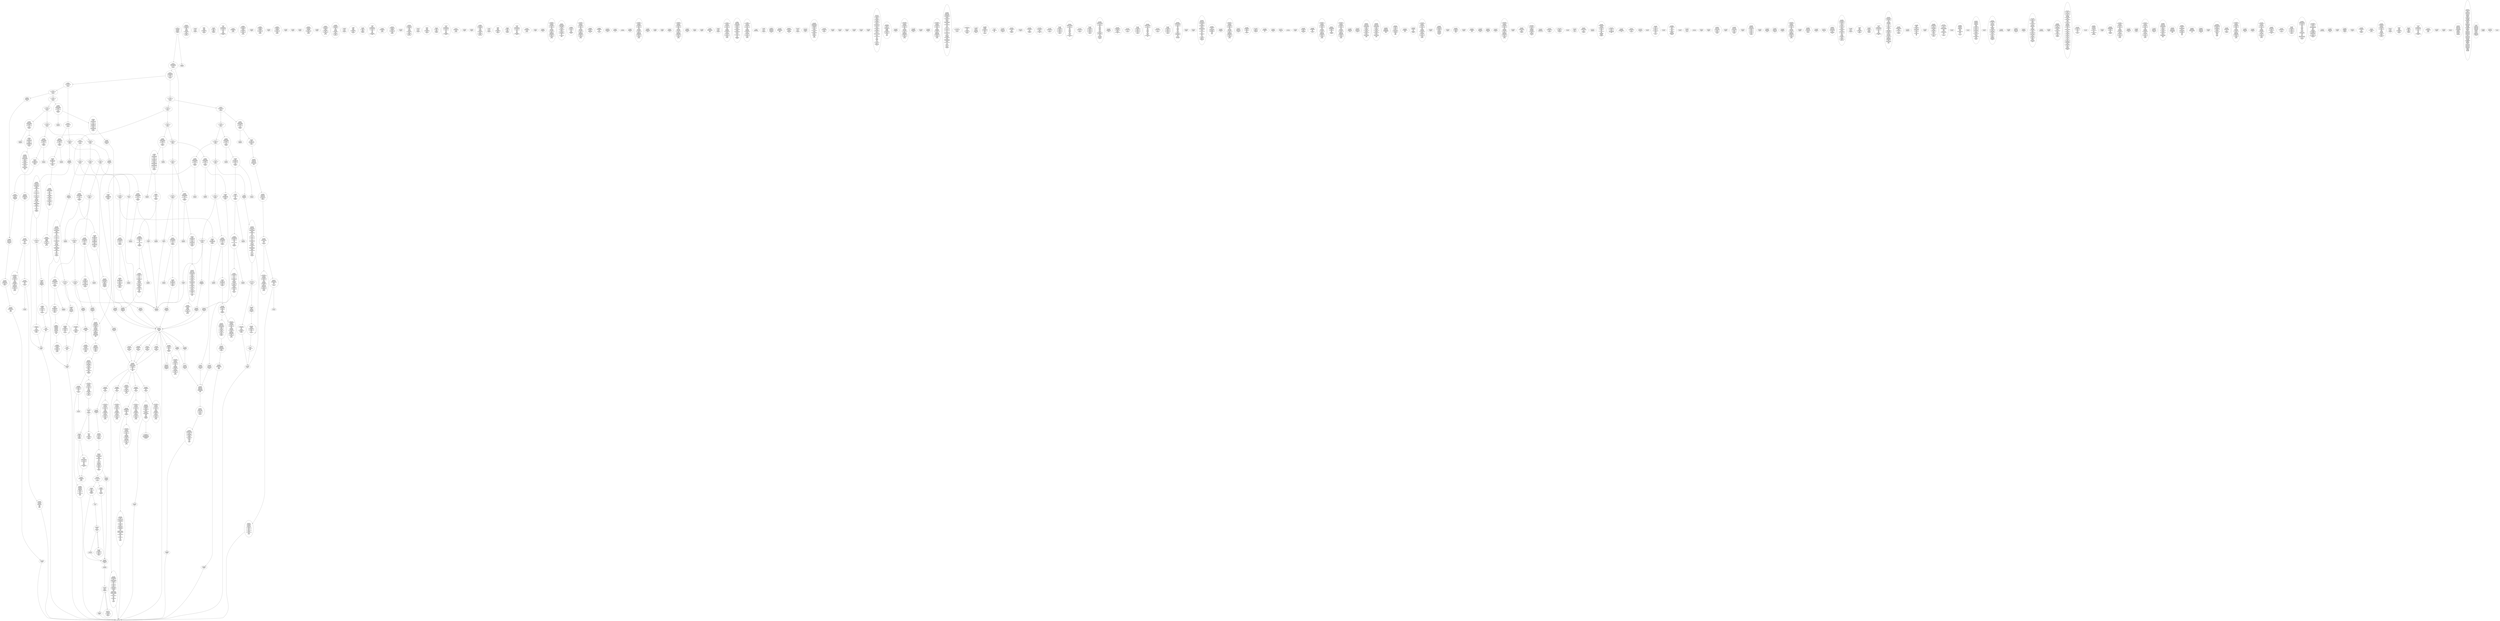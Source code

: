 /* Generated by GvGen v.1.0 (https://www.github.com/stricaud/gvgen) */

digraph G {
compound=true;
   node1 [label="[anywhere]"];
   node2 [label="# 0x0
PUSHX Data
PUSHX Data
MSTORE
CALLVALUE
ISZERO
PUSHX Data
JUMPI
"];
   node3 [label="# 0xc
PUSHX Data
REVERT
"];
   node4 [label="# 0x10
JUMPDEST
PUSHX LogicData
CALLDATASIZE
LT
PUSHX Data
JUMPI
"];
   node5 [label="# 0x1a
PUSHX Data
CALLDATALOAD
PUSHX BitData
SHR
PUSHX LogicData
GT
PUSHX Data
JUMPI
"];
   node6 [label="# 0x2b
PUSHX LogicData
GT
PUSHX Data
JUMPI
"];
   node7 [label="# 0x36
PUSHX LogicData
GT
PUSHX Data
JUMPI
"];
   node8 [label="# 0x41
PUSHX LogicData
EQ
PUSHX Data
JUMPI
"];
   node9 [label="# 0x4c
PUSHX LogicData
EQ
PUSHX Data
JUMPI
"];
   node10 [label="# 0x57
PUSHX LogicData
EQ
PUSHX Data
JUMPI
"];
   node11 [label="# 0x62
PUSHX LogicData
EQ
PUSHX Data
JUMPI
"];
   node12 [label="# 0x6d
PUSHX Data
JUMP
"];
   node13 [label="# 0x71
JUMPDEST
PUSHX LogicData
EQ
PUSHX Data
JUMPI
"];
   node14 [label="# 0x7d
PUSHX LogicData
EQ
PUSHX Data
JUMPI
"];
   node15 [label="# 0x88
PUSHX LogicData
EQ
PUSHX Data
JUMPI
"];
   node16 [label="# 0x93
PUSHX Data
JUMP
"];
   node17 [label="# 0x97
JUMPDEST
PUSHX LogicData
EQ
PUSHX Data
JUMPI
"];
   node18 [label="# 0xa3
PUSHX LogicData
EQ
PUSHX Data
JUMPI
"];
   node19 [label="# 0xae
PUSHX LogicData
EQ
PUSHX Data
JUMPI
"];
   node20 [label="# 0xb9
PUSHX LogicData
EQ
PUSHX Data
JUMPI
"];
   node21 [label="# 0xc4
PUSHX LogicData
EQ
PUSHX Data
JUMPI
"];
   node22 [label="# 0xcf
PUSHX LogicData
EQ
PUSHX Data
JUMPI
"];
   node23 [label="# 0xda
PUSHX Data
JUMP
"];
   node24 [label="# 0xde
JUMPDEST
PUSHX LogicData
GT
PUSHX Data
JUMPI
"];
   node25 [label="# 0xea
PUSHX LogicData
EQ
PUSHX Data
JUMPI
"];
   node26 [label="# 0xf5
PUSHX LogicData
EQ
PUSHX Data
JUMPI
"];
   node27 [label="# 0x100
PUSHX LogicData
EQ
PUSHX Data
JUMPI
"];
   node28 [label="# 0x10b
PUSHX LogicData
EQ
PUSHX Data
JUMPI
"];
   node29 [label="# 0x116
PUSHX LogicData
EQ
PUSHX Data
JUMPI
"];
   node30 [label="# 0x121
PUSHX LogicData
EQ
PUSHX Data
JUMPI
"];
   node31 [label="# 0x12c
PUSHX Data
JUMP
"];
   node32 [label="# 0x130
JUMPDEST
PUSHX LogicData
EQ
PUSHX Data
JUMPI
"];
   node33 [label="# 0x13c
PUSHX LogicData
EQ
PUSHX Data
JUMPI
"];
   node34 [label="# 0x147
PUSHX LogicData
EQ
PUSHX Data
JUMPI
"];
   node35 [label="# 0x152
PUSHX LogicData
EQ
PUSHX Data
JUMPI
"];
   node36 [label="# 0x15d
PUSHX LogicData
EQ
PUSHX Data
JUMPI
"];
   node37 [label="# 0x168
PUSHX LogicData
EQ
PUSHX Data
JUMPI
"];
   node38 [label="# 0x173
JUMPDEST
PUSHX Data
REVERT
"];
   node39 [label="# 0x178
JUMPDEST
PUSHX Data
PUSHX ArithData
CALLDATASIZE
SUB
PUSHX LogicData
LT
ISZERO
PUSHX Data
JUMPI
"];
   node40 [label="# 0x18a
PUSHX Data
REVERT
"];
   node41 [label="# 0x18e
JUMPDEST
ADD
CALLDATALOAD
PUSHX BitData
NOT
AND
PUSHX ArithData
ADD
PUSHX Data
JUMP
"];
   node42 [label="# 0x1c3
JUMPDEST
PUSHX MemData
MLOAD
ISZERO
ISZERO
MSTORE
PUSHX ArithData
ADD
PUSHX MemData
MLOAD
SUB
RETURN
"];
   node43 [label="# 0x1db
JUMPDEST
PUSHX Data
PUSHX Data
JUMP
"];
   node44 [label="# 0x1e3
JUMPDEST
PUSHX MemData
MLOAD
PUSHX ArithData
ADD
SUB
MSTORE
MLOAD
MSTORE
PUSHX ArithData
ADD
MLOAD
PUSHX ArithData
ADD
PUSHX Data
"];
   node45 [label="# 0x208
JUMPDEST
LT
ISZERO
PUSHX Data
JUMPI
"];
   node46 [label="# 0x211
ADD
MLOAD
ADD
MSTORE
PUSHX ArithData
ADD
PUSHX Data
JUMP
"];
   node47 [label="# 0x223
JUMPDEST
ADD
PUSHX BitData
AND
ISZERO
PUSHX Data
JUMPI
"];
   node48 [label="# 0x237
SUB
MLOAD
PUSHX ArithData
PUSHX ArithData
SUB
PUSHX ArithData
EXP
SUB
NOT
AND
MSTORE
PUSHX ArithData
ADD
"];
   node49 [label="# 0x250
JUMPDEST
PUSHX MemData
MLOAD
SUB
RETURN
"];
   node50 [label="# 0x25e
JUMPDEST
PUSHX Data
PUSHX ArithData
CALLDATASIZE
SUB
PUSHX LogicData
LT
ISZERO
PUSHX Data
JUMPI
"];
   node51 [label="# 0x270
PUSHX Data
REVERT
"];
   node52 [label="# 0x274
JUMPDEST
ADD
CALLDATALOAD
PUSHX ArithData
ADD
PUSHX Data
JUMP
"];
   node53 [label="# 0x28a
JUMPDEST
PUSHX MemData
MLOAD
PUSHX BitData
AND
MSTORE
PUSHX ArithData
ADD
PUSHX MemData
MLOAD
SUB
RETURN
"];
   node54 [label="# 0x2b6
JUMPDEST
PUSHX Data
PUSHX ArithData
CALLDATASIZE
SUB
PUSHX LogicData
LT
ISZERO
PUSHX Data
JUMPI
"];
   node55 [label="# 0x2c8
PUSHX Data
REVERT
"];
   node56 [label="# 0x2cc
JUMPDEST
ADD
CALLDATALOAD
PUSHX BitData
AND
PUSHX ArithData
ADD
CALLDATALOAD
PUSHX ArithData
ADD
PUSHX Data
JUMP
"];
   node57 [label="# 0x302
JUMPDEST
STOP
"];
   node58 [label="# 0x304
JUMPDEST
PUSHX Data
PUSHX ArithData
CALLDATASIZE
SUB
PUSHX LogicData
LT
ISZERO
PUSHX Data
JUMPI
"];
   node59 [label="# 0x316
PUSHX Data
REVERT
"];
   node60 [label="# 0x31a
JUMPDEST
ADD
CALLDATALOAD
PUSHX BitData
AND
PUSHX ArithData
ADD
PUSHX Data
JUMP
"];
   node61 [label="# 0x346
JUMPDEST
PUSHX MemData
MLOAD
MSTORE
PUSHX ArithData
ADD
PUSHX MemData
MLOAD
SUB
RETURN
"];
   node62 [label="# 0x35c
JUMPDEST
PUSHX Data
PUSHX Data
JUMP
"];
   node63 [label="# 0x364
JUMPDEST
PUSHX MemData
MLOAD
MSTORE
PUSHX ArithData
ADD
PUSHX MemData
MLOAD
SUB
RETURN
"];
   node64 [label="# 0x37a
JUMPDEST
PUSHX Data
PUSHX Data
JUMP
"];
   node65 [label="# 0x382
JUMPDEST
PUSHX MemData
MLOAD
MSTORE
PUSHX ArithData
ADD
PUSHX MemData
MLOAD
SUB
RETURN
"];
   node66 [label="# 0x398
JUMPDEST
PUSHX Data
PUSHX ArithData
CALLDATASIZE
SUB
PUSHX LogicData
LT
ISZERO
PUSHX Data
JUMPI
"];
   node67 [label="# 0x3aa
PUSHX Data
REVERT
"];
   node68 [label="# 0x3ae
JUMPDEST
ADD
CALLDATALOAD
PUSHX BitData
AND
PUSHX ArithData
ADD
CALLDATALOAD
PUSHX BitData
AND
PUSHX ArithData
ADD
CALLDATALOAD
PUSHX ArithData
ADD
PUSHX Data
JUMP
"];
   node69 [label="# 0x404
JUMPDEST
STOP
"];
   node70 [label="# 0x406
JUMPDEST
PUSHX Data
PUSHX ArithData
CALLDATASIZE
SUB
PUSHX LogicData
LT
ISZERO
PUSHX Data
JUMPI
"];
   node71 [label="# 0x418
PUSHX Data
REVERT
"];
   node72 [label="# 0x41c
JUMPDEST
ADD
CALLDATALOAD
PUSHX BitData
AND
PUSHX ArithData
ADD
CALLDATALOAD
PUSHX ArithData
ADD
PUSHX Data
JUMP
"];
   node73 [label="# 0x452
JUMPDEST
PUSHX MemData
MLOAD
MSTORE
PUSHX ArithData
ADD
PUSHX MemData
MLOAD
SUB
RETURN
"];
   node74 [label="# 0x468
JUMPDEST
PUSHX Data
PUSHX ArithData
CALLDATASIZE
SUB
PUSHX LogicData
LT
ISZERO
PUSHX Data
JUMPI
"];
   node75 [label="# 0x47a
PUSHX Data
REVERT
"];
   node76 [label="# 0x47e
JUMPDEST
ADD
CALLDATALOAD
PUSHX ArithData
ADD
PUSHX Data
JUMP
"];
   node77 [label="# 0x494
JUMPDEST
STOP
"];
   node78 [label="# 0x496
JUMPDEST
PUSHX Data
PUSHX Data
JUMP
"];
   node79 [label="# 0x49e
JUMPDEST
STOP
"];
   node80 [label="# 0x4a0
JUMPDEST
PUSHX Data
PUSHX ArithData
CALLDATASIZE
SUB
PUSHX LogicData
LT
ISZERO
PUSHX Data
JUMPI
"];
   node81 [label="# 0x4b2
PUSHX Data
REVERT
"];
   node82 [label="# 0x4b6
JUMPDEST
ADD
CALLDATALOAD
PUSHX BitData
AND
PUSHX ArithData
ADD
CALLDATALOAD
PUSHX BitData
AND
PUSHX ArithData
ADD
CALLDATALOAD
PUSHX ArithData
ADD
PUSHX Data
JUMP
"];
   node83 [label="# 0x50c
JUMPDEST
STOP
"];
   node84 [label="# 0x50e
JUMPDEST
PUSHX Data
PUSHX ArithData
CALLDATASIZE
SUB
PUSHX LogicData
LT
ISZERO
PUSHX Data
JUMPI
"];
   node85 [label="# 0x520
PUSHX Data
REVERT
"];
   node86 [label="# 0x524
JUMPDEST
ADD
CALLDATALOAD
PUSHX ArithData
ADD
PUSHX Data
JUMP
"];
   node87 [label="# 0x53a
JUMPDEST
PUSHX MemData
MLOAD
MSTORE
PUSHX ArithData
ADD
PUSHX MemData
MLOAD
SUB
RETURN
"];
   node88 [label="# 0x550
JUMPDEST
PUSHX Data
PUSHX ArithData
CALLDATASIZE
SUB
PUSHX LogicData
LT
ISZERO
PUSHX Data
JUMPI
"];
   node89 [label="# 0x562
PUSHX Data
REVERT
"];
   node90 [label="# 0x566
JUMPDEST
ADD
CALLDATALOAD
PUSHX ArithData
ADD
PUSHX LogicData
GT
ISZERO
PUSHX Data
JUMPI
"];
   node91 [label="# 0x57f
PUSHX Data
REVERT
"];
   node92 [label="# 0x583
JUMPDEST
ADD
PUSHX ArithData
ADD
GT
ISZERO
PUSHX Data
JUMPI
"];
   node93 [label="# 0x591
PUSHX Data
REVERT
"];
   node94 [label="# 0x595
JUMPDEST
CALLDATALOAD
PUSHX ArithData
ADD
PUSHX ArithData
MUL
ADD
GT
PUSHX LogicData
GT
OR
ISZERO
PUSHX Data
JUMPI
"];
   node95 [label="# 0x5b3
PUSHX Data
REVERT
"];
   node96 [label="# 0x5b7
JUMPDEST
PUSHX ArithData
ADD
PUSHX ArithData
DIV
MUL
PUSHX ArithData
ADD
PUSHX MemData
MLOAD
ADD
PUSHX Data
MSTORE
MSTORE
PUSHX ArithData
ADD
CALLDATACOPY
PUSHX Data
ADD
MSTORE
PUSHX BitData
NOT
PUSHX ArithData
ADD
AND
ADD
PUSHX Data
JUMP
"];
   node97 [label="# 0x609
JUMPDEST
STOP
"];
   node98 [label="# 0x60b
JUMPDEST
PUSHX Data
PUSHX ArithData
CALLDATASIZE
SUB
PUSHX LogicData
LT
ISZERO
PUSHX Data
JUMPI
"];
   node99 [label="# 0x61d
PUSHX Data
REVERT
"];
   node100 [label="# 0x621
JUMPDEST
ADD
CALLDATALOAD
PUSHX ArithData
ADD
PUSHX Data
JUMP
"];
   node101 [label="# 0x637
JUMPDEST
PUSHX MemData
MLOAD
PUSHX BitData
AND
MSTORE
PUSHX ArithData
ADD
PUSHX MemData
MLOAD
SUB
RETURN
"];
   node102 [label="# 0x663
JUMPDEST
PUSHX Data
PUSHX Data
JUMP
"];
   node103 [label="# 0x66b
JUMPDEST
PUSHX MemData
MLOAD
PUSHX ArithData
ADD
SUB
MSTORE
MLOAD
MSTORE
PUSHX ArithData
ADD
MLOAD
PUSHX ArithData
ADD
PUSHX Data
"];
   node104 [label="# 0x690
JUMPDEST
LT
ISZERO
PUSHX Data
JUMPI
"];
   node105 [label="# 0x699
ADD
MLOAD
ADD
MSTORE
PUSHX ArithData
ADD
PUSHX Data
JUMP
"];
   node106 [label="# 0x6ab
JUMPDEST
ADD
PUSHX BitData
AND
ISZERO
PUSHX Data
JUMPI
"];
   node107 [label="# 0x6bf
SUB
MLOAD
PUSHX ArithData
PUSHX ArithData
SUB
PUSHX ArithData
EXP
SUB
NOT
AND
MSTORE
PUSHX ArithData
ADD
"];
   node108 [label="# 0x6d8
JUMPDEST
PUSHX MemData
MLOAD
SUB
RETURN
"];
   node109 [label="# 0x6e6
JUMPDEST
PUSHX Data
PUSHX ArithData
CALLDATASIZE
SUB
PUSHX LogicData
LT
ISZERO
PUSHX Data
JUMPI
"];
   node110 [label="# 0x6f8
PUSHX Data
REVERT
"];
   node111 [label="# 0x6fc
JUMPDEST
ADD
CALLDATALOAD
PUSHX BitData
AND
PUSHX ArithData
ADD
PUSHX Data
JUMP
"];
   node112 [label="# 0x728
JUMPDEST
PUSHX MemData
MLOAD
MSTORE
PUSHX ArithData
ADD
PUSHX MemData
MLOAD
SUB
RETURN
"];
   node113 [label="# 0x73e
JUMPDEST
PUSHX Data
PUSHX Data
JUMP
"];
   node114 [label="# 0x746
JUMPDEST
STOP
"];
   node115 [label="# 0x748
JUMPDEST
PUSHX Data
PUSHX Data
JUMP
"];
   node116 [label="# 0x750
JUMPDEST
PUSHX MemData
MLOAD
PUSHX BitData
AND
MSTORE
PUSHX ArithData
ADD
PUSHX MemData
MLOAD
SUB
RETURN
"];
   node117 [label="# 0x77c
JUMPDEST
PUSHX Data
PUSHX Data
JUMP
"];
   node118 [label="# 0x784
JUMPDEST
PUSHX MemData
MLOAD
PUSHX ArithData
ADD
SUB
MSTORE
MLOAD
MSTORE
PUSHX ArithData
ADD
MLOAD
PUSHX ArithData
ADD
PUSHX Data
"];
   node119 [label="# 0x7a9
JUMPDEST
LT
ISZERO
PUSHX Data
JUMPI
"];
   node120 [label="# 0x7b2
ADD
MLOAD
ADD
MSTORE
PUSHX ArithData
ADD
PUSHX Data
JUMP
"];
   node121 [label="# 0x7c4
JUMPDEST
ADD
PUSHX BitData
AND
ISZERO
PUSHX Data
JUMPI
"];
   node122 [label="# 0x7d8
SUB
MLOAD
PUSHX ArithData
PUSHX ArithData
SUB
PUSHX ArithData
EXP
SUB
NOT
AND
MSTORE
PUSHX ArithData
ADD
"];
   node123 [label="# 0x7f1
JUMPDEST
PUSHX MemData
MLOAD
SUB
RETURN
"];
   node124 [label="# 0x7ff
JUMPDEST
PUSHX Data
PUSHX ArithData
CALLDATASIZE
SUB
PUSHX LogicData
LT
ISZERO
PUSHX Data
JUMPI
"];
   node125 [label="# 0x811
PUSHX Data
REVERT
"];
   node126 [label="# 0x815
JUMPDEST
ADD
CALLDATALOAD
PUSHX BitData
AND
PUSHX ArithData
ADD
CALLDATALOAD
ISZERO
ISZERO
PUSHX ArithData
ADD
PUSHX Data
JUMP
"];
   node127 [label="# 0x84d
JUMPDEST
STOP
"];
   node128 [label="# 0x84f
JUMPDEST
PUSHX Data
PUSHX ArithData
CALLDATASIZE
SUB
PUSHX LogicData
LT
ISZERO
PUSHX Data
JUMPI
"];
   node129 [label="# 0x861
PUSHX Data
REVERT
"];
   node130 [label="# 0x865
JUMPDEST
ADD
CALLDATALOAD
PUSHX BitData
AND
PUSHX ArithData
ADD
CALLDATALOAD
PUSHX BitData
AND
PUSHX ArithData
ADD
CALLDATALOAD
PUSHX ArithData
ADD
CALLDATALOAD
PUSHX ArithData
ADD
PUSHX LogicData
GT
ISZERO
PUSHX Data
JUMPI
"];
   node131 [label="# 0x8c8
PUSHX Data
REVERT
"];
   node132 [label="# 0x8cc
JUMPDEST
ADD
PUSHX ArithData
ADD
GT
ISZERO
PUSHX Data
JUMPI
"];
   node133 [label="# 0x8da
PUSHX Data
REVERT
"];
   node134 [label="# 0x8de
JUMPDEST
CALLDATALOAD
PUSHX ArithData
ADD
PUSHX ArithData
MUL
ADD
GT
PUSHX LogicData
GT
OR
ISZERO
PUSHX Data
JUMPI
"];
   node135 [label="# 0x8fc
PUSHX Data
REVERT
"];
   node136 [label="# 0x900
JUMPDEST
PUSHX ArithData
ADD
PUSHX ArithData
DIV
MUL
PUSHX ArithData
ADD
PUSHX MemData
MLOAD
ADD
PUSHX Data
MSTORE
MSTORE
PUSHX ArithData
ADD
CALLDATACOPY
PUSHX Data
ADD
MSTORE
PUSHX BitData
NOT
PUSHX ArithData
ADD
AND
ADD
PUSHX Data
JUMP
"];
   node137 [label="# 0x952
JUMPDEST
STOP
"];
   node138 [label="# 0x954
JUMPDEST
PUSHX Data
PUSHX ArithData
CALLDATASIZE
SUB
PUSHX LogicData
LT
ISZERO
PUSHX Data
JUMPI
"];
   node139 [label="# 0x966
PUSHX Data
REVERT
"];
   node140 [label="# 0x96a
JUMPDEST
ADD
CALLDATALOAD
PUSHX ArithData
ADD
PUSHX Data
JUMP
"];
   node141 [label="# 0x980
JUMPDEST
PUSHX MemData
MLOAD
PUSHX ArithData
ADD
SUB
MSTORE
MLOAD
MSTORE
PUSHX ArithData
ADD
MLOAD
PUSHX ArithData
ADD
PUSHX Data
"];
   node142 [label="# 0x9a5
JUMPDEST
LT
ISZERO
PUSHX Data
JUMPI
"];
   node143 [label="# 0x9ae
ADD
MLOAD
ADD
MSTORE
PUSHX ArithData
ADD
PUSHX Data
JUMP
"];
   node144 [label="# 0x9c0
JUMPDEST
ADD
PUSHX BitData
AND
ISZERO
PUSHX Data
JUMPI
"];
   node145 [label="# 0x9d4
SUB
MLOAD
PUSHX ArithData
PUSHX ArithData
SUB
PUSHX ArithData
EXP
SUB
NOT
AND
MSTORE
PUSHX ArithData
ADD
"];
   node146 [label="# 0x9ed
JUMPDEST
PUSHX MemData
MLOAD
SUB
RETURN
"];
   node147 [label="# 0x9fb
JUMPDEST
PUSHX Data
PUSHX ArithData
CALLDATASIZE
SUB
PUSHX LogicData
LT
ISZERO
PUSHX Data
JUMPI
"];
   node148 [label="# 0xa0d
PUSHX Data
REVERT
"];
   node149 [label="# 0xa11
JUMPDEST
ADD
CALLDATALOAD
PUSHX BitData
AND
PUSHX ArithData
ADD
CALLDATALOAD
PUSHX BitData
AND
PUSHX ArithData
ADD
PUSHX Data
JUMP
"];
   node150 [label="# 0xa5d
JUMPDEST
PUSHX MemData
MLOAD
ISZERO
ISZERO
MSTORE
PUSHX ArithData
ADD
PUSHX MemData
MLOAD
SUB
RETURN
"];
   node151 [label="# 0xa75
JUMPDEST
PUSHX Data
PUSHX ArithData
CALLDATASIZE
SUB
PUSHX LogicData
LT
ISZERO
PUSHX Data
JUMPI
"];
   node152 [label="# 0xa87
PUSHX Data
REVERT
"];
   node153 [label="# 0xa8b
JUMPDEST
ADD
CALLDATALOAD
PUSHX BitData
AND
PUSHX ArithData
ADD
PUSHX Data
JUMP
"];
   node154 [label="# 0xab7
JUMPDEST
STOP
"];
   node155 [label="# 0xab9
JUMPDEST
PUSHX Data
PUSHX ArithData
PUSHX BitData
NOT
AND
PUSHX BitData
NOT
AND
MSTORE
PUSHX ArithData
ADD
MSTORE
PUSHX ArithData
ADD
PUSHX Data
SHA3
PUSHX ArithData
SLOAD
PUSHX ArithData
EXP
DIV
PUSHX BitData
AND
JUMP
"];
   node156 [label="# 0xb20
JUMPDEST
PUSHX Data
PUSHX StorData
SLOAD
PUSHX ArithData
PUSHX BitData
AND
ISZERO
PUSHX ArithData
MUL
SUB
AND
PUSHX Data
DIV
PUSHX ArithData
ADD
PUSHX ArithData
DIV
MUL
PUSHX ArithData
ADD
PUSHX MemData
MLOAD
ADD
PUSHX Data
MSTORE
MSTORE
PUSHX ArithData
ADD
SLOAD
PUSHX ArithData
PUSHX BitData
AND
ISZERO
PUSHX ArithData
MUL
SUB
AND
PUSHX Data
DIV
ISZERO
PUSHX Data
JUMPI
"];
   node157 [label="# 0xb72
PUSHX LogicData
LT
PUSHX Data
JUMPI
"];
   node158 [label="# 0xb7a
PUSHX ArithData
SLOAD
DIV
MUL
MSTORE
PUSHX ArithData
ADD
PUSHX Data
JUMP
"];
   node159 [label="# 0xb8d
JUMPDEST
ADD
PUSHX Data
MSTORE
PUSHX Data
PUSHX Data
SHA3
"];
   node160 [label="# 0xb9b
JUMPDEST
SLOAD
MSTORE
PUSHX ArithData
ADD
PUSHX ArithData
ADD
GT
PUSHX Data
JUMPI
"];
   node161 [label="# 0xbaf
SUB
PUSHX BitData
AND
ADD
"];
   node162 [label="# 0xbb8
JUMPDEST
JUMP
"];
   node163 [label="# 0xbc2
JUMPDEST
PUSHX Data
PUSHX Data
PUSHX Data
JUMP
"];
   node164 [label="# 0xbcd
JUMPDEST
PUSHX Data
JUMPI
"];
   node165 [label="# 0xbd2
PUSHX MemData
MLOAD
PUSHX Data
MSTORE
PUSHX ArithData
ADD
PUSHX ArithData
ADD
SUB
MSTORE
PUSHX Data
MSTORE
PUSHX ArithData
ADD
PUSHX Data
PUSHX Data
CODECOPY
PUSHX ArithData
ADD
PUSHX MemData
MLOAD
SUB
REVERT
"];
   node166 [label="# 0xc22
JUMPDEST
PUSHX Data
PUSHX ArithData
MSTORE
PUSHX ArithData
ADD
MSTORE
PUSHX ArithData
ADD
PUSHX Data
SHA3
PUSHX ArithData
SLOAD
PUSHX ArithData
EXP
DIV
PUSHX BitData
AND
JUMP
"];
   node167 [label="# 0xc5d
JUMPDEST
PUSHX Data
PUSHX Data
PUSHX Data
JUMP
"];
   node168 [label="# 0xc68
JUMPDEST
PUSHX BitData
AND
PUSHX BitData
AND
EQ
ISZERO
PUSHX Data
JUMPI
"];
   node169 [label="# 0xc9f
PUSHX MemData
MLOAD
PUSHX Data
MSTORE
PUSHX ArithData
ADD
PUSHX ArithData
ADD
SUB
MSTORE
PUSHX Data
MSTORE
PUSHX ArithData
ADD
PUSHX Data
PUSHX Data
CODECOPY
PUSHX ArithData
ADD
PUSHX MemData
MLOAD
SUB
REVERT
"];
   node170 [label="# 0xcef
JUMPDEST
PUSHX BitData
AND
PUSHX Data
PUSHX Data
JUMP
"];
   node171 [label="# 0xd0e
JUMPDEST
PUSHX BitData
AND
EQ
PUSHX Data
JUMPI
"];
   node172 [label="# 0xd2b
PUSHX Data
PUSHX Data
PUSHX Data
JUMP
"];
   node173 [label="# 0xd37
JUMPDEST
PUSHX Data
JUMP
"];
   node174 [label="# 0xd3c
JUMPDEST
"];
   node175 [label="# 0xd3d
JUMPDEST
PUSHX Data
JUMPI
"];
   node176 [label="# 0xd42
PUSHX MemData
MLOAD
PUSHX Data
MSTORE
PUSHX ArithData
ADD
PUSHX ArithData
ADD
SUB
MSTORE
PUSHX Data
MSTORE
PUSHX ArithData
ADD
PUSHX Data
PUSHX Data
CODECOPY
PUSHX ArithData
ADD
PUSHX MemData
MLOAD
SUB
REVERT
"];
   node177 [label="# 0xd92
JUMPDEST
PUSHX Data
PUSHX Data
JUMP
"];
   node178 [label="# 0xd9c
JUMPDEST
JUMP
"];
   node179 [label="# 0xda1
JUMPDEST
PUSHX Data
PUSHX Data
MSTORE
PUSHX Data
MSTORE
PUSHX Data
PUSHX Data
SHA3
PUSHX Data
SLOAD
JUMP
"];
   node180 [label="# 0xdb9
JUMPDEST
PUSHX StorData
SLOAD
JUMP
"];
   node181 [label="# 0xdbf
JUMPDEST
PUSHX Data
PUSHX Data
PUSHX Data
PUSHX Data
JUMP
"];
   node182 [label="# 0xdcb
JUMPDEST
JUMP
"];
   node183 [label="# 0xdd0
JUMPDEST
PUSHX Data
PUSHX Data
PUSHX Data
JUMP
"];
   node184 [label="# 0xddb
JUMPDEST
PUSHX Data
JUMP
"];
   node185 [label="# 0xde1
JUMPDEST
PUSHX Data
JUMPI
"];
   node186 [label="# 0xde6
PUSHX MemData
MLOAD
PUSHX Data
MSTORE
PUSHX ArithData
ADD
PUSHX ArithData
ADD
SUB
MSTORE
PUSHX Data
MSTORE
PUSHX ArithData
ADD
PUSHX Data
PUSHX Data
CODECOPY
PUSHX ArithData
ADD
PUSHX MemData
MLOAD
SUB
REVERT
"];
   node187 [label="# 0xe36
JUMPDEST
PUSHX Data
PUSHX Data
JUMP
"];
   node188 [label="# 0xe41
JUMPDEST
JUMP
"];
   node189 [label="# 0xe46
JUMPDEST
PUSHX Data
PUSHX Data
PUSHX Data
PUSHX ArithData
PUSHX BitData
AND
PUSHX BitData
AND
MSTORE
PUSHX ArithData
ADD
MSTORE
PUSHX ArithData
ADD
PUSHX Data
SHA3
PUSHX BitData
PUSHX BitData
AND
JUMP
"];
   node190 [label="# 0xe99
JUMPDEST
JUMP
"];
   node191 [label="# 0xea1
JUMPDEST
PUSHX StorData
SLOAD
PUSHX Data
PUSHX Data
PUSHX Data
JUMP
"];
   node192 [label="# 0xeb0
JUMPDEST
PUSHX BitData
PUSHX BitData
AND
JUMP
"];
   node193 [label="# 0xebe
JUMPDEST
GT
ISZERO
PUSHX Data
JUMPI
"];
   node194 [label="# 0xec5
PUSHX MemData
MLOAD
PUSHX Data
MSTORE
PUSHX ArithData
ADD
PUSHX ArithData
ADD
SUB
MSTORE
PUSHX Data
MSTORE
PUSHX ArithData
ADD
PUSHX Data
MSTORE
PUSHX ArithData
ADD
PUSHX MemData
MLOAD
SUB
REVERT
"];
   node195 [label="# 0xf32
JUMPDEST
PUSHX Data
PUSHX Data
PUSHX ArithData
CALLER
PUSHX BitData
AND
PUSHX BitData
AND
MSTORE
PUSHX ArithData
ADD
MSTORE
PUSHX ArithData
ADD
PUSHX Data
SHA3
SLOAD
PUSHX LogicData
ADD
GT
ISZERO
PUSHX Data
JUMPI
"];
   node196 [label="# 0xf82
PUSHX MemData
MLOAD
PUSHX Data
MSTORE
PUSHX ArithData
ADD
PUSHX ArithData
ADD
SUB
MSTORE
PUSHX Data
MSTORE
PUSHX ArithData
ADD
PUSHX Data
MSTORE
PUSHX ArithData
ADD
PUSHX MemData
MLOAD
SUB
REVERT
"];
   node197 [label="# 0xfef
JUMPDEST
PUSHX Data
"];
   node198 [label="# 0xff2
JUMPDEST
LT
ISZERO
PUSHX Data
JUMPI
"];
   node199 [label="# 0xffb
PUSHX Data
PUSHX Data
PUSHX Data
PUSHX Data
PUSHX Data
JUMP
"];
   node200 [label="# 0x1009
JUMPDEST
PUSHX BitData
PUSHX BitData
AND
JUMP
"];
   node201 [label="# 0x1017
JUMPDEST
PUSHX StorData
SLOAD
PUSHX Data
PUSHX Data
JUMP
"];
   node202 [label="# 0x1024
JUMPDEST
LT
ISZERO
PUSHX Data
JUMPI
"];
   node203 [label="# 0x102b
PUSHX Data
CALLER
PUSHX Data
JUMP
"];
   node204 [label="# 0x1034
JUMPDEST
PUSHX ArithData
PUSHX Data
PUSHX ArithData
CALLER
PUSHX BitData
AND
PUSHX BitData
AND
MSTORE
PUSHX ArithData
ADD
MSTORE
PUSHX ArithData
ADD
PUSHX Data
SHA3
PUSHX Data
SLOAD
ADD
SSTORE
"];
   node205 [label="# 0x1083
JUMPDEST
PUSHX ArithData
ADD
PUSHX Data
JUMP
"];
   node206 [label="# 0x1091
JUMPDEST
JUMP
"];
   node207 [label="# 0x1096
JUMPDEST
PUSHX Data
PUSHX Data
JUMP
"];
   node208 [label="# 0x109e
JUMPDEST
PUSHX BitData
AND
PUSHX Data
PUSHX Data
JUMP
"];
   node209 [label="# 0x10bc
JUMPDEST
PUSHX BitData
AND
EQ
PUSHX Data
JUMPI
"];
   node210 [label="# 0x10d8
PUSHX MemData
MLOAD
PUSHX Data
MSTORE
PUSHX ArithData
ADD
PUSHX ArithData
ADD
SUB
MSTORE
PUSHX Data
MSTORE
PUSHX ArithData
ADD
PUSHX Data
MSTORE
PUSHX ArithData
ADD
PUSHX MemData
MLOAD
SUB
REVERT
"];
   node211 [label="# 0x1145
JUMPDEST
PUSHX Data
SELFBALANCE
CALLER
PUSHX BitData
AND
PUSHX ArithData
ISZERO
MUL
PUSHX MemData
MLOAD
PUSHX Data
PUSHX MemData
MLOAD
SUB
CALL
ISZERO
ISZERO
PUSHX Data
JUMPI
"];
   node212 [label="# 0x1187
RETURNDATASIZE
PUSHX Data
RETURNDATACOPY
RETURNDATASIZE
PUSHX Data
REVERT
"];
   node213 [label="# 0x1190
JUMPDEST
JUMP
"];
   node214 [label="# 0x1194
JUMPDEST
PUSHX Data
PUSHX MemData
MLOAD
PUSHX ArithData
ADD
PUSHX Data
MSTORE
PUSHX Data
MSTORE
PUSHX Data
JUMP
"];
   node215 [label="# 0x11af
JUMPDEST
JUMP
"];
   node216 [label="# 0x11b4
JUMPDEST
PUSHX Data
PUSHX Data
PUSHX Data
PUSHX BitData
PUSHX BitData
AND
JUMP
"];
   node217 [label="# 0x11cb
JUMPDEST
JUMP
"];
   node218 [label="# 0x11d7
JUMPDEST
PUSHX Data
PUSHX Data
JUMP
"];
   node219 [label="# 0x11df
JUMPDEST
PUSHX BitData
AND
PUSHX Data
PUSHX Data
JUMP
"];
   node220 [label="# 0x11fd
JUMPDEST
PUSHX BitData
AND
EQ
PUSHX Data
JUMPI
"];
   node221 [label="# 0x1219
PUSHX MemData
MLOAD
PUSHX Data
MSTORE
PUSHX ArithData
ADD
PUSHX ArithData
ADD
SUB
MSTORE
PUSHX Data
MSTORE
PUSHX ArithData
ADD
PUSHX Data
MSTORE
PUSHX ArithData
ADD
PUSHX MemData
MLOAD
SUB
REVERT
"];
   node222 [label="# 0x1286
JUMPDEST
PUSHX Data
PUSHX Data
JUMP
"];
   node223 [label="# 0x128f
JUMPDEST
JUMP
"];
   node224 [label="# 0x1292
JUMPDEST
PUSHX Data
PUSHX Data
PUSHX MemData
MLOAD
PUSHX ArithData
ADD
PUSHX Data
MSTORE
PUSHX Data
MSTORE
PUSHX ArithData
ADD
PUSHX Data
PUSHX Data
CODECOPY
PUSHX Data
PUSHX BitData
PUSHX BitData
AND
JUMP
"];
   node225 [label="# 0x12c2
JUMPDEST
JUMP
"];
   node226 [label="# 0x12c9
JUMPDEST
PUSHX Data
PUSHX StorData
SLOAD
PUSHX ArithData
PUSHX BitData
AND
ISZERO
PUSHX ArithData
MUL
SUB
AND
PUSHX Data
DIV
PUSHX ArithData
ADD
PUSHX ArithData
DIV
MUL
PUSHX ArithData
ADD
PUSHX MemData
MLOAD
ADD
PUSHX Data
MSTORE
MSTORE
PUSHX ArithData
ADD
SLOAD
PUSHX ArithData
PUSHX BitData
AND
ISZERO
PUSHX ArithData
MUL
SUB
AND
PUSHX Data
DIV
ISZERO
PUSHX Data
JUMPI
"];
   node227 [label="# 0x131b
PUSHX LogicData
LT
PUSHX Data
JUMPI
"];
   node228 [label="# 0x1323
PUSHX ArithData
SLOAD
DIV
MUL
MSTORE
PUSHX ArithData
ADD
PUSHX Data
JUMP
"];
   node229 [label="# 0x1336
JUMPDEST
ADD
PUSHX Data
MSTORE
PUSHX Data
PUSHX Data
SHA3
"];
   node230 [label="# 0x1344
JUMPDEST
SLOAD
MSTORE
PUSHX ArithData
ADD
PUSHX ArithData
ADD
GT
PUSHX Data
JUMPI
"];
   node231 [label="# 0x1358
SUB
PUSHX BitData
AND
ADD
"];
   node232 [label="# 0x1361
JUMPDEST
JUMP
"];
   node233 [label="# 0x136b
JUMPDEST
PUSHX BitData
PUSHX BitData
AND
PUSHX BitData
AND
EQ
ISZERO
PUSHX Data
JUMPI
"];
   node234 [label="# 0x13a2
PUSHX MemData
MLOAD
PUSHX Data
MSTORE
PUSHX ArithData
ADD
PUSHX ArithData
ADD
SUB
MSTORE
PUSHX Data
MSTORE
PUSHX ArithData
ADD
PUSHX Data
PUSHX Data
CODECOPY
PUSHX ArithData
ADD
PUSHX MemData
MLOAD
SUB
REVERT
"];
   node235 [label="# 0x13f2
JUMPDEST
PUSHX Data
PUSHX Data
PUSHX ArithData
PUSHX BitData
AND
PUSHX BitData
AND
MSTORE
PUSHX ArithData
ADD
MSTORE
PUSHX ArithData
ADD
PUSHX Data
SHA3
PUSHX Data
JUMP
"];
   node236 [label="# 0x1439
JUMPDEST
JUMP
"];
   node237 [label="# 0x1440
JUMPDEST
PUSHX Data
PUSHX Data
JUMP
"];
   node238 [label="# 0x1448
JUMPDEST
PUSHX BitData
AND
PUSHX Data
PUSHX Data
JUMP
"];
   node239 [label="# 0x1466
JUMPDEST
PUSHX BitData
AND
EQ
PUSHX Data
JUMPI
"];
   node240 [label="# 0x1482
PUSHX MemData
MLOAD
PUSHX Data
MSTORE
PUSHX ArithData
ADD
PUSHX ArithData
ADD
SUB
MSTORE
PUSHX Data
MSTORE
PUSHX ArithData
ADD
PUSHX Data
MSTORE
PUSHX ArithData
ADD
PUSHX MemData
MLOAD
SUB
REVERT
"];
   node241 [label="# 0x14ef
JUMPDEST
PUSHX BitData
PUSHX BitData
AND
PUSHX StorData
PUSHX ArithData
SLOAD
PUSHX ArithData
EXP
DIV
PUSHX BitData
AND
PUSHX BitData
AND
PUSHX Data
PUSHX MemData
MLOAD
PUSHX MemData
MLOAD
SUB
LOGX
PUSHX BitData
PUSHX StorData
PUSHX ArithData
PUSHX ArithData
EXP
SLOAD
PUSHX ArithData
MUL
NOT
AND
PUSHX BitData
AND
MUL
OR
SSTORE
JUMP
"];
   node242 [label="# 0x15b0
JUMPDEST
PUSHX Data
PUSHX StorData
PUSHX ArithData
SLOAD
PUSHX ArithData
EXP
DIV
PUSHX BitData
AND
JUMP
"];
   node243 [label="# 0x15da
JUMPDEST
PUSHX Data
PUSHX StorData
SLOAD
PUSHX ArithData
PUSHX BitData
AND
ISZERO
PUSHX ArithData
MUL
SUB
AND
PUSHX Data
DIV
PUSHX ArithData
ADD
PUSHX ArithData
DIV
MUL
PUSHX ArithData
ADD
PUSHX MemData
MLOAD
ADD
PUSHX Data
MSTORE
MSTORE
PUSHX ArithData
ADD
SLOAD
PUSHX ArithData
PUSHX BitData
AND
ISZERO
PUSHX ArithData
MUL
SUB
AND
PUSHX Data
DIV
ISZERO
PUSHX Data
JUMPI
"];
   node244 [label="# 0x162c
PUSHX LogicData
LT
PUSHX Data
JUMPI
"];
   node245 [label="# 0x1634
PUSHX ArithData
SLOAD
DIV
MUL
MSTORE
PUSHX ArithData
ADD
PUSHX Data
JUMP
"];
   node246 [label="# 0x1647
JUMPDEST
ADD
PUSHX Data
MSTORE
PUSHX Data
PUSHX Data
SHA3
"];
   node247 [label="# 0x1655
JUMPDEST
SLOAD
MSTORE
PUSHX ArithData
ADD
PUSHX ArithData
ADD
GT
PUSHX Data
JUMPI
"];
   node248 [label="# 0x1669
SUB
PUSHX BitData
AND
ADD
"];
   node249 [label="# 0x1672
JUMPDEST
JUMP
"];
   node250 [label="# 0x167c
JUMPDEST
PUSHX Data
PUSHX Data
JUMP
"];
   node251 [label="# 0x1684
JUMPDEST
PUSHX BitData
AND
PUSHX BitData
AND
EQ
ISZERO
PUSHX Data
JUMPI
"];
   node252 [label="# 0x16b8
PUSHX MemData
MLOAD
PUSHX Data
MSTORE
PUSHX ArithData
ADD
PUSHX ArithData
ADD
SUB
MSTORE
PUSHX Data
MSTORE
PUSHX ArithData
ADD
PUSHX Data
MSTORE
PUSHX ArithData
ADD
PUSHX MemData
MLOAD
SUB
REVERT
"];
   node253 [label="# 0x1725
JUMPDEST
PUSHX Data
PUSHX Data
PUSHX Data
PUSHX Data
JUMP
"];
   node254 [label="# 0x1732
JUMPDEST
PUSHX BitData
AND
PUSHX BitData
AND
MSTORE
PUSHX ArithData
ADD
MSTORE
PUSHX ArithData
ADD
PUSHX Data
SHA3
PUSHX ArithData
PUSHX BitData
AND
PUSHX BitData
AND
MSTORE
PUSHX ArithData
ADD
MSTORE
PUSHX ArithData
ADD
PUSHX Data
SHA3
PUSHX ArithData
PUSHX ArithData
EXP
SLOAD
PUSHX ArithData
MUL
NOT
AND
ISZERO
ISZERO
MUL
OR
SSTORE
PUSHX BitData
AND
PUSHX Data
PUSHX Data
JUMP
"];
   node255 [label="# 0x17df
JUMPDEST
PUSHX BitData
AND
PUSHX Data
PUSHX MemData
MLOAD
ISZERO
ISZERO
MSTORE
PUSHX ArithData
ADD
PUSHX MemData
MLOAD
SUB
LOGX
JUMP
"];
   node256 [label="# 0x1832
JUMPDEST
PUSHX Data
PUSHX Data
PUSHX Data
JUMP
"];
   node257 [label="# 0x183d
JUMPDEST
PUSHX Data
JUMP
"];
   node258 [label="# 0x1843
JUMPDEST
PUSHX Data
JUMPI
"];
   node259 [label="# 0x1848
PUSHX MemData
MLOAD
PUSHX Data
MSTORE
PUSHX ArithData
ADD
PUSHX ArithData
ADD
SUB
MSTORE
PUSHX Data
MSTORE
PUSHX ArithData
ADD
PUSHX Data
PUSHX Data
CODECOPY
PUSHX ArithData
ADD
PUSHX MemData
MLOAD
SUB
REVERT
"];
   node260 [label="# 0x1898
JUMPDEST
PUSHX Data
PUSHX Data
JUMP
"];
   node261 [label="# 0x18a4
JUMPDEST
JUMP
"];
   node262 [label="# 0x18aa
JUMPDEST
PUSHX Data
PUSHX Data
PUSHX Data
JUMP
"];
   node263 [label="# 0x18b5
JUMPDEST
PUSHX Data
JUMPI
"];
   node264 [label="# 0x18ba
PUSHX MemData
MLOAD
PUSHX Data
MSTORE
PUSHX ArithData
ADD
PUSHX ArithData
ADD
SUB
MSTORE
PUSHX Data
MSTORE
PUSHX ArithData
ADD
PUSHX Data
PUSHX Data
CODECOPY
PUSHX ArithData
ADD
PUSHX MemData
MLOAD
SUB
REVERT
"];
   node265 [label="# 0x190a
JUMPDEST
PUSHX Data
PUSHX Data
PUSHX ArithData
MSTORE
PUSHX ArithData
ADD
MSTORE
PUSHX ArithData
ADD
PUSHX Data
SHA3
SLOAD
PUSHX ArithData
PUSHX BitData
AND
ISZERO
PUSHX ArithData
MUL
SUB
AND
PUSHX Data
DIV
PUSHX ArithData
ADD
PUSHX ArithData
DIV
MUL
PUSHX ArithData
ADD
PUSHX MemData
MLOAD
ADD
PUSHX Data
MSTORE
MSTORE
PUSHX ArithData
ADD
SLOAD
PUSHX ArithData
PUSHX BitData
AND
ISZERO
PUSHX ArithData
MUL
SUB
AND
PUSHX Data
DIV
ISZERO
PUSHX Data
JUMPI
"];
   node266 [label="# 0x196d
PUSHX LogicData
LT
PUSHX Data
JUMPI
"];
   node267 [label="# 0x1975
PUSHX ArithData
SLOAD
DIV
MUL
MSTORE
PUSHX ArithData
ADD
PUSHX Data
JUMP
"];
   node268 [label="# 0x1988
JUMPDEST
ADD
PUSHX Data
MSTORE
PUSHX Data
PUSHX Data
SHA3
"];
   node269 [label="# 0x1996
JUMPDEST
SLOAD
MSTORE
PUSHX ArithData
ADD
PUSHX ArithData
ADD
GT
PUSHX Data
JUMPI
"];
   node270 [label="# 0x19aa
SUB
PUSHX BitData
AND
ADD
"];
   node271 [label="# 0x19b3
JUMPDEST
PUSHX Data
PUSHX Data
PUSHX Data
JUMP
"];
   node272 [label="# 0x19c4
JUMPDEST
PUSHX LogicData
MLOAD
EQ
ISZERO
PUSHX Data
JUMPI
"];
   node273 [label="# 0x19d1
PUSHX Data
JUMP
"];
   node274 [label="# 0x19da
JUMPDEST
PUSHX LogicData
MLOAD
GT
ISZERO
PUSHX Data
JUMPI
"];
   node275 [label="# 0x19e5
PUSHX MemData
MLOAD
PUSHX ArithData
ADD
MLOAD
PUSHX ArithData
ADD
"];
   node276 [label="# 0x19f9
JUMPDEST
PUSHX LogicData
LT
PUSHX Data
JUMPI
"];
   node277 [label="# 0x1a02
MLOAD
MSTORE
PUSHX ArithData
ADD
PUSHX ArithData
ADD
PUSHX ArithData
SUB
PUSHX Data
JUMP
"];
   node278 [label="# 0x1a1c
JUMPDEST
PUSHX ArithData
PUSHX ArithData
SUB
PUSHX ArithData
EXP
SUB
NOT
MLOAD
AND
MLOAD
AND
OR
MSTORE
ADD
MLOAD
PUSHX ArithData
ADD
"];
   node279 [label="# 0x1a4a
JUMPDEST
PUSHX LogicData
LT
PUSHX Data
JUMPI
"];
   node280 [label="# 0x1a53
MLOAD
MSTORE
PUSHX ArithData
ADD
PUSHX ArithData
ADD
PUSHX ArithData
SUB
PUSHX Data
JUMP
"];
   node281 [label="# 0x1a6d
JUMPDEST
PUSHX ArithData
PUSHX ArithData
SUB
PUSHX ArithData
EXP
SUB
NOT
MLOAD
AND
MLOAD
AND
OR
MSTORE
ADD
PUSHX MemData
MLOAD
PUSHX ArithData
SUB
SUB
MSTORE
PUSHX Data
MSTORE
PUSHX Data
JUMP
"];
   node282 [label="# 0x1aab
JUMPDEST
PUSHX Data
PUSHX Data
JUMP
"];
   node283 [label="# 0x1ab5
JUMPDEST
PUSHX MemData
MLOAD
PUSHX ArithData
ADD
MLOAD
PUSHX ArithData
ADD
"];
   node284 [label="# 0x1ac8
JUMPDEST
PUSHX LogicData
LT
PUSHX Data
JUMPI
"];
   node285 [label="# 0x1ad1
MLOAD
MSTORE
PUSHX ArithData
ADD
PUSHX ArithData
ADD
PUSHX ArithData
SUB
PUSHX Data
JUMP
"];
   node286 [label="# 0x1aeb
JUMPDEST
PUSHX ArithData
PUSHX ArithData
SUB
PUSHX ArithData
EXP
SUB
NOT
MLOAD
AND
MLOAD
AND
OR
MSTORE
ADD
MLOAD
PUSHX ArithData
ADD
"];
   node287 [label="# 0x1b19
JUMPDEST
PUSHX LogicData
LT
PUSHX Data
JUMPI
"];
   node288 [label="# 0x1b22
MLOAD
MSTORE
PUSHX ArithData
ADD
PUSHX ArithData
ADD
PUSHX ArithData
SUB
PUSHX Data
JUMP
"];
   node289 [label="# 0x1b3c
JUMPDEST
PUSHX ArithData
PUSHX ArithData
SUB
PUSHX ArithData
EXP
SUB
NOT
MLOAD
AND
MLOAD
AND
OR
MSTORE
ADD
PUSHX MemData
MLOAD
PUSHX ArithData
SUB
SUB
MSTORE
PUSHX Data
MSTORE
"];
   node290 [label="# 0x1b76
JUMPDEST
JUMP
"];
   node291 [label="# 0x1b7b
JUMPDEST
PUSHX Data
PUSHX Data
PUSHX ArithData
PUSHX BitData
AND
PUSHX BitData
AND
MSTORE
PUSHX ArithData
ADD
MSTORE
PUSHX ArithData
ADD
PUSHX Data
SHA3
PUSHX ArithData
PUSHX BitData
AND
PUSHX BitData
AND
MSTORE
PUSHX ArithData
ADD
MSTORE
PUSHX ArithData
ADD
PUSHX Data
SHA3
PUSHX ArithData
SLOAD
PUSHX ArithData
EXP
DIV
PUSHX BitData
AND
JUMP
"];
   node292 [label="# 0x1c0f
JUMPDEST
PUSHX Data
PUSHX Data
JUMP
"];
   node293 [label="# 0x1c17
JUMPDEST
PUSHX BitData
AND
PUSHX Data
PUSHX Data
JUMP
"];
   node294 [label="# 0x1c35
JUMPDEST
PUSHX BitData
AND
EQ
PUSHX Data
JUMPI
"];
   node295 [label="# 0x1c51
PUSHX MemData
MLOAD
PUSHX Data
MSTORE
PUSHX ArithData
ADD
PUSHX ArithData
ADD
SUB
MSTORE
PUSHX Data
MSTORE
PUSHX ArithData
ADD
PUSHX Data
MSTORE
PUSHX ArithData
ADD
PUSHX MemData
MLOAD
SUB
REVERT
"];
   node296 [label="# 0x1cbe
JUMPDEST
PUSHX BitData
PUSHX BitData
AND
PUSHX BitData
AND
EQ
ISZERO
PUSHX Data
JUMPI
"];
   node297 [label="# 0x1cf4
PUSHX MemData
MLOAD
PUSHX Data
MSTORE
PUSHX ArithData
ADD
PUSHX ArithData
ADD
SUB
MSTORE
PUSHX Data
MSTORE
PUSHX ArithData
ADD
PUSHX Data
PUSHX Data
CODECOPY
PUSHX ArithData
ADD
PUSHX MemData
MLOAD
SUB
REVERT
"];
   node298 [label="# 0x1d44
JUMPDEST
PUSHX BitData
AND
PUSHX StorData
PUSHX ArithData
SLOAD
PUSHX ArithData
EXP
DIV
PUSHX BitData
AND
PUSHX BitData
AND
PUSHX Data
PUSHX MemData
MLOAD
PUSHX MemData
MLOAD
SUB
LOGX
PUSHX StorData
PUSHX ArithData
PUSHX ArithData
EXP
SLOAD
PUSHX ArithData
MUL
NOT
AND
PUSHX BitData
AND
MUL
OR
SSTORE
JUMP
"];
   node299 [label="# 0x1e04
JUMPDEST
PUSHX Data
PUSHX Data
PUSHX Data
PUSHX BitData
PUSHX BitData
AND
JUMP
"];
   node300 [label="# 0x1e1a
JUMPDEST
JUMP
"];
   node301 [label="# 0x1e21
JUMPDEST
PUSHX Data
CALLER
JUMP
"];
   node302 [label="# 0x1e29
JUMPDEST
PUSHX Data
PUSHX ArithData
MSTORE
PUSHX ArithData
ADD
MSTORE
PUSHX ArithData
ADD
PUSHX Data
SHA3
PUSHX ArithData
PUSHX ArithData
EXP
SLOAD
PUSHX ArithData
MUL
NOT
AND
PUSHX BitData
AND
MUL
OR
SSTORE
PUSHX BitData
AND
PUSHX Data
PUSHX Data
JUMP
"];
   node303 [label="# 0x1e9c
JUMPDEST
PUSHX BitData
AND
PUSHX Data
PUSHX MemData
MLOAD
PUSHX MemData
MLOAD
SUB
LOGX
JUMP
"];
   node304 [label="# 0x1ee2
JUMPDEST
PUSHX Data
PUSHX Data
PUSHX ArithData
ADD
PUSHX Data
JUMP
"];
   node305 [label="# 0x1ef0
JUMPDEST
JUMP
"];
   node306 [label="# 0x1ef7
JUMPDEST
PUSHX Data
PUSHX Data
PUSHX Data
JUMP
"];
   node307 [label="# 0x1f02
JUMPDEST
PUSHX Data
JUMPI
"];
   node308 [label="# 0x1f07
PUSHX MemData
MLOAD
PUSHX Data
MSTORE
PUSHX ArithData
ADD
PUSHX ArithData
ADD
SUB
MSTORE
PUSHX Data
MSTORE
PUSHX ArithData
ADD
PUSHX Data
PUSHX Data
CODECOPY
PUSHX ArithData
ADD
PUSHX MemData
MLOAD
SUB
REVERT
"];
   node309 [label="# 0x1f57
JUMPDEST
PUSHX Data
PUSHX Data
PUSHX Data
JUMP
"];
   node310 [label="# 0x1f62
JUMPDEST
PUSHX BitData
AND
PUSHX BitData
AND
EQ
PUSHX Data
JUMPI
"];
   node311 [label="# 0x1f99
PUSHX BitData
AND
PUSHX Data
PUSHX Data
JUMP
"];
   node312 [label="# 0x1fb9
JUMPDEST
PUSHX BitData
AND
EQ
"];
   node313 [label="# 0x1fd1
JUMPDEST
PUSHX Data
JUMPI
"];
   node314 [label="# 0x1fd7
PUSHX Data
PUSHX Data
JUMP
"];
   node315 [label="# 0x1fe1
JUMPDEST
"];
   node316 [label="# 0x1fe2
JUMPDEST
JUMP
"];
   node317 [label="# 0x1feb
JUMPDEST
PUSHX BitData
AND
PUSHX Data
PUSHX Data
JUMP
"];
   node318 [label="# 0x200b
JUMPDEST
PUSHX BitData
AND
EQ
PUSHX Data
JUMPI
"];
   node319 [label="# 0x2027
PUSHX MemData
MLOAD
PUSHX Data
MSTORE
PUSHX ArithData
ADD
PUSHX ArithData
ADD
SUB
MSTORE
PUSHX Data
MSTORE
PUSHX ArithData
ADD
PUSHX Data
PUSHX Data
CODECOPY
PUSHX ArithData
ADD
PUSHX MemData
MLOAD
SUB
REVERT
"];
   node320 [label="# 0x2077
JUMPDEST
PUSHX BitData
PUSHX BitData
AND
PUSHX BitData
AND
EQ
ISZERO
PUSHX Data
JUMPI
"];
   node321 [label="# 0x20ad
PUSHX MemData
MLOAD
PUSHX Data
MSTORE
PUSHX ArithData
ADD
PUSHX ArithData
ADD
SUB
MSTORE
PUSHX Data
MSTORE
PUSHX ArithData
ADD
PUSHX Data
PUSHX Data
CODECOPY
PUSHX ArithData
ADD
PUSHX MemData
MLOAD
SUB
REVERT
"];
   node322 [label="# 0x20fd
JUMPDEST
PUSHX Data
PUSHX Data
JUMP
"];
   node323 [label="# 0x2108
JUMPDEST
PUSHX Data
PUSHX Data
PUSHX Data
JUMP
"];
   node324 [label="# 0x2113
JUMPDEST
PUSHX Data
PUSHX Data
PUSHX ArithData
PUSHX BitData
AND
PUSHX BitData
AND
MSTORE
PUSHX ArithData
ADD
MSTORE
PUSHX ArithData
ADD
PUSHX Data
SHA3
PUSHX BitData
PUSHX BitData
AND
JUMP
"];
   node325 [label="# 0x2164
JUMPDEST
PUSHX Data
PUSHX Data
PUSHX ArithData
PUSHX BitData
AND
PUSHX BitData
AND
MSTORE
PUSHX ArithData
ADD
MSTORE
PUSHX ArithData
ADD
PUSHX Data
SHA3
PUSHX BitData
PUSHX BitData
AND
JUMP
"];
   node326 [label="# 0x21b6
JUMPDEST
PUSHX Data
PUSHX Data
PUSHX BitData
PUSHX BitData
AND
JUMP
"];
   node327 [label="# 0x21cd
JUMPDEST
PUSHX BitData
AND
PUSHX BitData
AND
PUSHX Data
PUSHX MemData
MLOAD
PUSHX MemData
MLOAD
SUB
LOGX
JUMP
"];
   node328 [label="# 0x222e
JUMPDEST
PUSHX Data
PUSHX Data
PUSHX ArithData
ADD
PUSHX Data
JUMP
"];
   node329 [label="# 0x223d
JUMPDEST
PUSHX BitData
SHR
JUMP
"];
   node330 [label="# 0x2248
JUMPDEST
PUSHX Data
ADD
LT
ISZERO
PUSHX Data
JUMPI
"];
   node331 [label="# 0x2259
PUSHX MemData
MLOAD
PUSHX Data
MSTORE
PUSHX ArithData
ADD
PUSHX ArithData
ADD
SUB
MSTORE
PUSHX Data
MSTORE
PUSHX ArithData
ADD
PUSHX Data
MSTORE
PUSHX ArithData
ADD
PUSHX MemData
MLOAD
SUB
REVERT
"];
   node332 [label="# 0x22c6
JUMPDEST
JUMP
"];
   node333 [label="# 0x22d0
JUMPDEST
PUSHX Data
PUSHX MemData
MLOAD
PUSHX ArithData
ADD
PUSHX Data
MSTORE
PUSHX Data
MSTORE
PUSHX Data
JUMP
"];
   node334 [label="# 0x22ea
JUMPDEST
JUMP
"];
   node335 [label="# 0x22ee
JUMPDEST
PUSHX Data
PUSHX Data
PUSHX Data
PUSHX ArithData
ADD
PUSHX Data
JUMP
"];
   node336 [label="# 0x2301
JUMPDEST
PUSHX BitData
SHR
PUSHX BitData
SHR
JUMP
"];
   node337 [label="# 0x231a
JUMPDEST
PUSHX Data
MLOAD
PUSHX ArithData
ADD
PUSHX Data
PUSHX Data
JUMP
"];
   node338 [label="# 0x2330
JUMPDEST
JUMP
"];
   node339 [label="# 0x2334
JUMPDEST
PUSHX Data
PUSHX Data
PUSHX ArithData
ADD
PUSHX BitData
SHL
PUSHX Data
JUMP
"];
   node340 [label="# 0x2347
JUMPDEST
PUSHX BitData
SHR
JUMP
"];
   node341 [label="# 0x2353
JUMPDEST
PUSHX Data
PUSHX Data
PUSHX ArithData
ADD
PUSHX Data
JUMP
"];
   node342 [label="# 0x2361
JUMPDEST
JUMP
"];
   node343 [label="# 0x2368
JUMPDEST
PUSHX Data
PUSHX Data
JUMP
"];
   node344 [label="# 0x2373
JUMPDEST
PUSHX Data
PUSHX Data
JUMP
"];
   node345 [label="# 0x237f
JUMPDEST
PUSHX Data
JUMPI
"];
   node346 [label="# 0x2384
PUSHX MemData
MLOAD
PUSHX Data
MSTORE
PUSHX ArithData
ADD
PUSHX ArithData
ADD
SUB
MSTORE
PUSHX Data
MSTORE
PUSHX ArithData
ADD
PUSHX Data
PUSHX Data
CODECOPY
PUSHX ArithData
ADD
PUSHX MemData
MLOAD
SUB
REVERT
"];
   node347 [label="# 0x23d4
JUMPDEST
JUMP
"];
   node348 [label="# 0x23da
JUMPDEST
PUSHX Data
PUSHX LogicData
EQ
ISZERO
PUSHX Data
JUMPI
"];
   node349 [label="# 0x23e6
PUSHX MemData
MLOAD
PUSHX ArithData
ADD
PUSHX Data
MSTORE
PUSHX Data
MSTORE
PUSHX ArithData
ADD
PUSHX Data
MSTORE
PUSHX Data
JUMP
"];
   node350 [label="# 0x2422
JUMPDEST
PUSHX Data
PUSHX Data
"];
   node351 [label="# 0x242a
JUMPDEST
PUSHX LogicData
EQ
PUSHX Data
JUMPI
"];
   node352 [label="# 0x2433
PUSHX ArithData
ADD
PUSHX Data
PUSHX Data
JUMPI
"];
   node353 [label="# 0x2443
INVALID
"];
   node354 [label="# 0x2444
JUMPDEST
DIV
PUSHX Data
JUMP
"];
   node355 [label="# 0x244c
JUMPDEST
PUSHX Data
PUSHX LogicData
GT
ISZERO
PUSHX Data
JUMPI
"];
   node356 [label="# 0x2461
PUSHX Data
REVERT
"];
   node357 [label="# 0x2465
JUMPDEST
PUSHX MemData
MLOAD
MSTORE
PUSHX ArithData
ADD
PUSHX BitData
NOT
AND
PUSHX ArithData
ADD
ADD
PUSHX Data
MSTORE
ISZERO
PUSHX Data
JUMPI
"];
   node358 [label="# 0x2484
PUSHX ArithData
ADD
PUSHX ArithData
MUL
CALLDATASIZE
CALLDATACOPY
ADD
"];
   node359 [label="# 0x2498
JUMPDEST
PUSHX Data
PUSHX ArithData
SUB
"];
   node360 [label="# 0x24a7
JUMPDEST
PUSHX LogicData
EQ
PUSHX Data
JUMPI
"];
   node361 [label="# 0x24b0
PUSHX Data
PUSHX Data
JUMPI
"];
   node362 [label="# 0x24b8
INVALID
"];
   node363 [label="# 0x24b9
JUMPDEST
MOD
PUSHX ArithData
ADD
PUSHX BitData
SHL
PUSHX ArithData
SUB
MLOAD
LT
PUSHX Data
JUMPI
"];
   node364 [label="# 0x24d2
INVALID
"];
   node365 [label="# 0x24d3
JUMPDEST
PUSHX ArithData
ADD
ADD
PUSHX BitData
NOT
AND
PUSHX BitData
BYTE
MSTORE8
PUSHX Data
PUSHX Data
JUMPI
"];
   node366 [label="# 0x250b
INVALID
"];
   node367 [label="# 0x250c
JUMPDEST
DIV
PUSHX Data
JUMP
"];
   node368 [label="# 0x2514
JUMPDEST
"];
   node369 [label="# 0x251c
JUMPDEST
JUMP
"];
   node370 [label="# 0x2521
JUMPDEST
PUSHX Data
PUSHX Data
PUSHX ArithData
ADD
PUSHX BitData
SHL
PUSHX Data
JUMP
"];
   node371 [label="# 0x2533
JUMPDEST
JUMP
"];
   node372 [label="# 0x253b
JUMPDEST
PUSHX Data
PUSHX ArithData
ADD
SLOAD
JUMP
"];
   node373 [label="# 0x254c
JUMPDEST
JUMP
"];
   node374 [label="# 0x2551
JUMPDEST
PUSHX Data
PUSHX Data
PUSHX ArithData
ADD
PUSHX BitData
SHL
PUSHX Data
JUMP
"];
   node375 [label="# 0x2563
JUMPDEST
JUMP
"];
   node376 [label="# 0x256b
JUMPDEST
PUSHX Data
PUSHX Data
PUSHX ArithData
ADD
PUSHX BitData
SHL
PUSHX Data
JUMP
"];
   node377 [label="# 0x257d
JUMPDEST
JUMP
"];
   node378 [label="# 0x2585
JUMPDEST
PUSHX Data
PUSHX Data
PUSHX ArithData
ADD
PUSHX BitData
SHL
PUSHX BitData
AND
PUSHX BitData
SHL
PUSHX Data
JUMP
"];
   node379 [label="# 0x25b1
JUMPDEST
JUMP
"];
   node380 [label="# 0x25ba
JUMPDEST
PUSHX Data
PUSHX ArithData
ADD
SLOAD
GT
PUSHX Data
JUMPI
"];
   node381 [label="# 0x25cb
PUSHX MemData
MLOAD
PUSHX Data
MSTORE
PUSHX ArithData
ADD
PUSHX ArithData
ADD
SUB
MSTORE
PUSHX Data
MSTORE
PUSHX ArithData
ADD
PUSHX Data
PUSHX Data
CODECOPY
PUSHX ArithData
ADD
PUSHX MemData
MLOAD
SUB
REVERT
"];
   node382 [label="# 0x261b
JUMPDEST
PUSHX ArithData
ADD
SLOAD
LT
PUSHX Data
JUMPI
"];
   node383 [label="# 0x2629
INVALID
"];
   node384 [label="# 0x262a
JUMPDEST
PUSHX Data
MSTORE
PUSHX Data
PUSHX Data
SHA3
ADD
SLOAD
JUMP
"];
   node385 [label="# 0x263d
JUMPDEST
PUSHX Data
PUSHX Data
JUMP
"];
   node386 [label="# 0x2647
JUMPDEST
PUSHX Data
PUSHX Data
PUSHX Data
JUMP
"];
   node387 [label="# 0x2654
JUMPDEST
PUSHX Data
JUMPI
"];
   node388 [label="# 0x2659
PUSHX MemData
MLOAD
PUSHX Data
MSTORE
PUSHX ArithData
ADD
PUSHX ArithData
ADD
SUB
MSTORE
PUSHX Data
MSTORE
PUSHX ArithData
ADD
PUSHX Data
PUSHX Data
CODECOPY
PUSHX ArithData
ADD
PUSHX MemData
MLOAD
SUB
REVERT
"];
   node389 [label="# 0x26a9
JUMPDEST
JUMP
"];
   node390 [label="# 0x26ae
JUMPDEST
PUSHX Data
PUSHX ArithData
ADD
SLOAD
GT
PUSHX Data
JUMPI
"];
   node391 [label="# 0x26c0
PUSHX MemData
MLOAD
PUSHX Data
MSTORE
PUSHX ArithData
ADD
PUSHX ArithData
ADD
SUB
MSTORE
PUSHX Data
MSTORE
PUSHX ArithData
ADD
PUSHX Data
PUSHX Data
CODECOPY
PUSHX ArithData
ADD
PUSHX MemData
MLOAD
SUB
REVERT
"];
   node392 [label="# 0x2710
JUMPDEST
PUSHX Data
PUSHX ArithData
ADD
SLOAD
LT
PUSHX Data
JUMPI
"];
   node393 [label="# 0x2720
INVALID
"];
   node394 [label="# 0x2721
JUMPDEST
PUSHX Data
MSTORE
PUSHX Data
PUSHX Data
SHA3
PUSHX ArithData
MUL
ADD
PUSHX ArithData
ADD
SLOAD
PUSHX ArithData
ADD
SLOAD
JUMP
"];
   node395 [label="# 0x2747
JUMPDEST
PUSHX Data
PUSHX ArithData
ADD
PUSHX ArithData
MSTORE
PUSHX ArithData
ADD
MSTORE
PUSHX ArithData
ADD
PUSHX Data
SHA3
SLOAD
PUSHX LogicData
EQ
ISZERO
PUSHX Data
JUMPI
"];
   node396 [label="# 0x276e
PUSHX MemData
MLOAD
PUSHX Data
MSTORE
PUSHX ArithData
ADD
PUSHX ArithData
ADD
SUB
MSTORE
MLOAD
MSTORE
PUSHX ArithData
ADD
MLOAD
PUSHX ArithData
ADD
PUSHX Data
"];
   node397 [label="# 0x27b8
JUMPDEST
LT
ISZERO
PUSHX Data
JUMPI
"];
   node398 [label="# 0x27c1
ADD
MLOAD
ADD
MSTORE
PUSHX ArithData
ADD
PUSHX Data
JUMP
"];
   node399 [label="# 0x27d3
JUMPDEST
ADD
PUSHX BitData
AND
ISZERO
PUSHX Data
JUMPI
"];
   node400 [label="# 0x27e7
SUB
MLOAD
PUSHX ArithData
PUSHX ArithData
SUB
PUSHX ArithData
EXP
SUB
NOT
AND
MSTORE
PUSHX ArithData
ADD
"];
   node401 [label="# 0x2800
JUMPDEST
PUSHX MemData
MLOAD
SUB
REVERT
"];
   node402 [label="# 0x280e
JUMPDEST
PUSHX ArithData
ADD
PUSHX ArithData
SUB
SLOAD
LT
PUSHX Data
JUMPI
"];
   node403 [label="# 0x2820
INVALID
"];
   node404 [label="# 0x2821
JUMPDEST
PUSHX Data
MSTORE
PUSHX Data
PUSHX Data
SHA3
PUSHX ArithData
MUL
ADD
PUSHX ArithData
ADD
SLOAD
JUMP
"];
   node405 [label="# 0x283d
JUMPDEST
PUSHX Data
PUSHX ArithData
ADD
SLOAD
JUMP
"];
   node406 [label="# 0x284e
JUMPDEST
PUSHX Data
PUSHX Data
PUSHX BitData
AND
PUSHX Data
JUMP
"];
   node407 [label="# 0x286f
JUMPDEST
PUSHX Data
JUMPI
"];
   node408 [label="# 0x2874
PUSHX Data
PUSHX Data
JUMP
"];
   node409 [label="# 0x287c
JUMPDEST
PUSHX Data
PUSHX Data
PUSHX BitData
PUSHX BitData
SHL
PUSHX Data
PUSHX Data
JUMP
"];
   node410 [label="# 0x2891
JUMPDEST
PUSHX MemData
MLOAD
PUSHX ArithData
ADD
PUSHX BitData
AND
MSTORE
PUSHX ArithData
ADD
PUSHX BitData
AND
MSTORE
PUSHX ArithData
ADD
MSTORE
PUSHX ArithData
ADD
PUSHX ArithData
ADD
SUB
MSTORE
MLOAD
MSTORE
PUSHX ArithData
ADD
MLOAD
PUSHX ArithData
ADD
PUSHX Data
"];
   node411 [label="# 0x28fa
JUMPDEST
LT
ISZERO
PUSHX Data
JUMPI
"];
   node412 [label="# 0x2903
ADD
MLOAD
ADD
MSTORE
PUSHX ArithData
ADD
PUSHX Data
JUMP
"];
   node413 [label="# 0x2915
JUMPDEST
ADD
PUSHX BitData
AND
ISZERO
PUSHX Data
JUMPI
"];
   node414 [label="# 0x2929
SUB
MLOAD
PUSHX ArithData
PUSHX ArithData
SUB
PUSHX ArithData
EXP
SUB
NOT
AND
MSTORE
PUSHX ArithData
ADD
"];
   node415 [label="# 0x2942
JUMPDEST
PUSHX MemData
MLOAD
PUSHX ArithData
SUB
SUB
MSTORE
PUSHX Data
MSTORE
PUSHX BitData
NOT
AND
PUSHX ArithData
ADD
MLOAD
PUSHX BitData
AND
OR
MSTORE
PUSHX MemData
MLOAD
PUSHX ArithData
ADD
PUSHX Data
MSTORE
PUSHX Data
MSTORE
PUSHX ArithData
ADD
PUSHX Data
PUSHX Data
CODECOPY
PUSHX BitData
AND
PUSHX BitData
PUSHX BitData
AND
JUMP
"];
   node416 [label="# 0x29e6
JUMPDEST
PUSHX Data
PUSHX ArithData
ADD
MLOAD
PUSHX LogicData
LT
ISZERO
PUSHX Data
JUMPI
"];
   node417 [label="# 0x29fb
PUSHX Data
REVERT
"];
   node418 [label="# 0x29ff
JUMPDEST
ADD
MLOAD
PUSHX ArithData
ADD
PUSHX BitData
PUSHX BitData
SHL
PUSHX BitData
NOT
AND
PUSHX BitData
NOT
AND
EQ
"];
   node419 [label="# 0x2a5f
JUMPDEST
JUMP
"];
   node420 [label="# 0x2a67
JUMPDEST
PUSHX LogicData
PUSHX ArithData
ADD
PUSHX ArithData
MSTORE
PUSHX ArithData
ADD
MSTORE
PUSHX ArithData
ADD
PUSHX Data
SHA3
SLOAD
EQ
ISZERO
JUMP
"];
   node421 [label="# 0x2a8a
JUMPDEST
PUSHX Data
PUSHX ArithData
ADD
PUSHX ArithData
MSTORE
PUSHX ArithData
ADD
MSTORE
PUSHX ArithData
ADD
PUSHX Data
SHA3
SLOAD
PUSHX LogicData
EQ
PUSHX Data
JUMPI
"];
   node422 [label="# 0x2aae
PUSHX Data
PUSHX ArithData
SUB
PUSHX Data
PUSHX ArithData
PUSHX ArithData
ADD
SLOAD
SUB
PUSHX Data
PUSHX ArithData
ADD
SLOAD
LT
PUSHX Data
JUMPI
"];
   node423 [label="# 0x2ad4
INVALID
"];
   node424 [label="# 0x2ad5
JUMPDEST
PUSHX Data
MSTORE
PUSHX Data
PUSHX Data
SHA3
ADD
SLOAD
PUSHX ArithData
ADD
SLOAD
LT
PUSHX Data
JUMPI
"];
   node425 [label="# 0x2af1
INVALID
"];
   node426 [label="# 0x2af2
JUMPDEST
PUSHX Data
MSTORE
PUSHX Data
PUSHX Data
SHA3
ADD
SSTORE
PUSHX ArithData
ADD
PUSHX ArithData
ADD
PUSHX ArithData
MSTORE
PUSHX ArithData
ADD
MSTORE
PUSHX ArithData
ADD
PUSHX Data
SHA3
SSTORE
PUSHX ArithData
ADD
SLOAD
PUSHX Data
JUMPI
"];
   node427 [label="# 0x2b29
INVALID
"];
   node428 [label="# 0x2b2a
JUMPDEST
PUSHX ArithData
SUB
PUSHX Data
MSTORE
PUSHX Data
PUSHX Data
SHA3
ADD
PUSHX Data
SSTORE
SSTORE
PUSHX ArithData
ADD
PUSHX ArithData
MSTORE
PUSHX ArithData
ADD
MSTORE
PUSHX ArithData
ADD
PUSHX Data
SHA3
PUSHX Data
SSTORE
PUSHX Data
PUSHX Data
JUMP
"];
   node429 [label="# 0x2b66
JUMPDEST
PUSHX Data
"];
   node430 [label="# 0x2b6c
JUMPDEST
JUMP
"];
   node431 [label="# 0x2b72
JUMPDEST
PUSHX Data
PUSHX Data
PUSHX Data
JUMP
"];
   node432 [label="# 0x2b7e
JUMPDEST
PUSHX Data
JUMPI
"];
   node433 [label="# 0x2b83
PUSHX ArithData
ADD
PUSHX ArithData
SLOAD
ADD
SSTORE
PUSHX ArithData
SUB
PUSHX Data
MSTORE
PUSHX Data
PUSHX Data
SHA3
ADD
PUSHX Data
SSTORE
PUSHX ArithData
ADD
SLOAD
PUSHX ArithData
ADD
PUSHX ArithData
MSTORE
PUSHX ArithData
ADD
MSTORE
PUSHX ArithData
ADD
PUSHX Data
SHA3
SSTORE
PUSHX Data
PUSHX Data
JUMP
"];
   node434 [label="# 0x2bd7
JUMPDEST
PUSHX Data
"];
   node435 [label="# 0x2bdc
JUMPDEST
JUMP
"];
   node436 [label="# 0x2be2
JUMPDEST
PUSHX Data
PUSHX ArithData
ADD
PUSHX ArithData
MSTORE
PUSHX ArithData
ADD
MSTORE
PUSHX ArithData
ADD
PUSHX Data
SHA3
SLOAD
PUSHX LogicData
EQ
ISZERO
PUSHX Data
JUMPI
"];
   node437 [label="# 0x2c07
PUSHX ArithData
ADD
PUSHX MemData
MLOAD
PUSHX ArithData
ADD
PUSHX Data
MSTORE
MSTORE
PUSHX ArithData
ADD
MSTORE
PUSHX ArithData
SLOAD
ADD
SSTORE
PUSHX ArithData
SUB
PUSHX Data
MSTORE
PUSHX Data
PUSHX Data
SHA3
PUSHX ArithData
MUL
ADD
PUSHX Data
PUSHX ArithData
ADD
MLOAD
PUSHX ArithData
ADD
SSTORE
PUSHX ArithData
ADD
MLOAD
PUSHX ArithData
ADD
SSTORE
PUSHX ArithData
ADD
SLOAD
PUSHX ArithData
ADD
PUSHX ArithData
MSTORE
PUSHX ArithData
ADD
MSTORE
PUSHX ArithData
ADD
PUSHX Data
SHA3
SSTORE
PUSHX Data
PUSHX Data
JUMP
"];
   node438 [label="# 0x2c89
JUMPDEST
PUSHX ArithData
ADD
PUSHX ArithData
SUB
SLOAD
LT
PUSHX Data
JUMPI
"];
   node439 [label="# 0x2c9b
INVALID
"];
   node440 [label="# 0x2c9c
JUMPDEST
PUSHX Data
MSTORE
PUSHX Data
PUSHX Data
SHA3
PUSHX ArithData
MUL
ADD
PUSHX ArithData
ADD
SSTORE
PUSHX Data
"];
   node441 [label="# 0x2cb7
JUMPDEST
JUMP
"];
   node442 [label="# 0x2cbe
JUMPDEST
PUSHX BitData
PUSHX BitData
AND
PUSHX BitData
AND
EQ
ISZERO
PUSHX Data
JUMPI
"];
   node443 [label="# 0x2cf4
PUSHX MemData
MLOAD
PUSHX Data
MSTORE
PUSHX ArithData
ADD
PUSHX ArithData
ADD
SUB
MSTORE
PUSHX Data
MSTORE
PUSHX ArithData
ADD
PUSHX Data
MSTORE
PUSHX ArithData
ADD
PUSHX MemData
MLOAD
SUB
REVERT
"];
   node444 [label="# 0x2d61
JUMPDEST
PUSHX Data
PUSHX Data
JUMP
"];
   node445 [label="# 0x2d6a
JUMPDEST
ISZERO
PUSHX Data
JUMPI
"];
   node446 [label="# 0x2d70
PUSHX MemData
MLOAD
PUSHX Data
MSTORE
PUSHX ArithData
ADD
PUSHX ArithData
ADD
SUB
MSTORE
PUSHX Data
MSTORE
PUSHX ArithData
ADD
PUSHX Data
MSTORE
PUSHX ArithData
ADD
PUSHX MemData
MLOAD
SUB
REVERT
"];
   node447 [label="# 0x2ddd
JUMPDEST
PUSHX Data
PUSHX Data
PUSHX Data
JUMP
"];
   node448 [label="# 0x2de9
JUMPDEST
PUSHX Data
PUSHX Data
PUSHX ArithData
PUSHX BitData
AND
PUSHX BitData
AND
MSTORE
PUSHX ArithData
ADD
MSTORE
PUSHX ArithData
ADD
PUSHX Data
SHA3
PUSHX BitData
PUSHX BitData
AND
JUMP
"];
   node449 [label="# 0x2e3a
JUMPDEST
PUSHX Data
PUSHX Data
PUSHX BitData
PUSHX BitData
AND
JUMP
"];
   node450 [label="# 0x2e51
JUMPDEST
PUSHX BitData
AND
PUSHX BitData
PUSHX BitData
AND
PUSHX Data
PUSHX MemData
MLOAD
PUSHX MemData
MLOAD
SUB
LOGX
JUMP
"];
   node451 [label="# 0x2eb2
JUMPDEST
PUSHX Data
EXTCODESIZE
PUSHX LogicData
GT
JUMP
"];
   node452 [label="# 0x2ec5
JUMPDEST
PUSHX Data
PUSHX Data
PUSHX Data
PUSHX Data
JUMP
"];
   node453 [label="# 0x2ed4
JUMPDEST
JUMP
"];
   node454 [label="# 0x2edd
JUMPDEST
PUSHX LogicData
PUSHX ArithData
ADD
PUSHX ArithData
MSTORE
PUSHX ArithData
ADD
MSTORE
PUSHX ArithData
ADD
PUSHX Data
SHA3
SLOAD
EQ
ISZERO
JUMP
"];
   node455 [label="# 0x2f00
JUMPDEST
PUSHX Data
SELFBALANCE
LT
ISZERO
PUSHX Data
JUMPI
"];
   node456 [label="# 0x2f0b
PUSHX MemData
MLOAD
PUSHX Data
MSTORE
PUSHX ArithData
ADD
PUSHX ArithData
ADD
SUB
MSTORE
PUSHX Data
MSTORE
PUSHX ArithData
ADD
PUSHX Data
PUSHX Data
CODECOPY
PUSHX ArithData
ADD
PUSHX MemData
MLOAD
SUB
REVERT
"];
   node457 [label="# 0x2f5b
JUMPDEST
PUSHX Data
PUSHX Data
JUMP
"];
   node458 [label="# 0x2f64
JUMPDEST
PUSHX Data
JUMPI
"];
   node459 [label="# 0x2f69
PUSHX MemData
MLOAD
PUSHX Data
MSTORE
PUSHX ArithData
ADD
PUSHX ArithData
ADD
SUB
MSTORE
PUSHX Data
MSTORE
PUSHX ArithData
ADD
PUSHX Data
MSTORE
PUSHX ArithData
ADD
PUSHX MemData
MLOAD
SUB
REVERT
"];
   node460 [label="# 0x2fd6
JUMPDEST
PUSHX Data
PUSHX BitData
AND
PUSHX MemData
MLOAD
MLOAD
PUSHX ArithData
ADD
"];
   node461 [label="# 0x3002
JUMPDEST
PUSHX LogicData
LT
PUSHX Data
JUMPI
"];
   node462 [label="# 0x300b
MLOAD
MSTORE
PUSHX ArithData
ADD
PUSHX ArithData
ADD
PUSHX ArithData
SUB
PUSHX Data
JUMP
"];
   node463 [label="# 0x3025
JUMPDEST
PUSHX ArithData
PUSHX ArithData
SUB
PUSHX ArithData
EXP
SUB
NOT
MLOAD
AND
MLOAD
AND
OR
MSTORE
ADD
PUSHX Data
PUSHX MemData
MLOAD
SUB
GAS
CALL
RETURNDATASIZE
PUSHX LogicData
EQ
PUSHX Data
JUMPI
"];
   node464 [label="# 0x3066
PUSHX MemData
MLOAD
PUSHX BitData
NOT
PUSHX ArithData
RETURNDATASIZE
ADD
AND
ADD
PUSHX Data
MSTORE
RETURNDATASIZE
MSTORE
RETURNDATASIZE
PUSHX Data
PUSHX ArithData
ADD
RETURNDATACOPY
PUSHX Data
JUMP
"];
   node465 [label="# 0x3087
JUMPDEST
PUSHX Data
"];
   node466 [label="# 0x308c
JUMPDEST
PUSHX Data
PUSHX Data
JUMP
"];
   node467 [label="# 0x309c
JUMPDEST
JUMP
"];
   node468 [label="# 0x30a8
JUMPDEST
PUSHX Data
ISZERO
PUSHX Data
JUMPI
"];
   node469 [label="# 0x30b1
PUSHX Data
JUMP
"];
   node470 [label="# 0x30b8
JUMPDEST
PUSHX LogicData
MLOAD
GT
ISZERO
PUSHX Data
JUMPI
"];
   node471 [label="# 0x30c3
MLOAD
PUSHX ArithData
ADD
REVERT
"];
   node472 [label="# 0x30cb
JUMPDEST
PUSHX MemData
MLOAD
PUSHX Data
MSTORE
PUSHX ArithData
ADD
PUSHX ArithData
ADD
SUB
MSTORE
MLOAD
MSTORE
PUSHX ArithData
ADD
MLOAD
PUSHX ArithData
ADD
PUSHX Data
"];
   node473 [label="# 0x3117
JUMPDEST
LT
ISZERO
PUSHX Data
JUMPI
"];
   node474 [label="# 0x3120
ADD
MLOAD
ADD
MSTORE
PUSHX ArithData
ADD
PUSHX Data
JUMP
"];
   node475 [label="# 0x3132
JUMPDEST
ADD
PUSHX BitData
AND
ISZERO
PUSHX Data
JUMPI
"];
   node476 [label="# 0x3146
SUB
MLOAD
PUSHX ArithData
PUSHX ArithData
SUB
PUSHX ArithData
EXP
SUB
NOT
AND
MSTORE
PUSHX ArithData
ADD
"];
   node477 [label="# 0x315f
JUMPDEST
PUSHX MemData
MLOAD
SUB
REVERT
"];
   node478 [label="# 0x316d
JUMPDEST
JUMP
"];
   node479 [label="# 0x3174
JUMPDEST
SLOAD
PUSHX ArithData
PUSHX BitData
AND
ISZERO
PUSHX ArithData
MUL
SUB
AND
PUSHX Data
DIV
PUSHX Data
MSTORE
PUSHX Data
PUSHX Data
SHA3
PUSHX ArithData
ADD
PUSHX Data
DIV
ADD
PUSHX Data
JUMPI
"];
   node480 [label="# 0x31a2
PUSHX Data
SSTORE
PUSHX Data
JUMP
"];
   node481 [label="# 0x31aa
JUMPDEST
PUSHX LogicData
LT
PUSHX Data
JUMPI
"];
   node482 [label="# 0x31b3
MLOAD
PUSHX BitData
NOT
AND
ADD
OR
SSTORE
PUSHX Data
JUMP
"];
   node483 [label="# 0x31c3
JUMPDEST
ADD
PUSHX ArithData
ADD
SSTORE
ISZERO
PUSHX Data
JUMPI
"];
   node484 [label="# 0x31d2
ADD
"];
   node485 [label="# 0x31d5
JUMPDEST
GT
ISZERO
PUSHX Data
JUMPI
"];
   node486 [label="# 0x31de
MLOAD
SSTORE
PUSHX ArithData
ADD
PUSHX ArithData
ADD
PUSHX Data
JUMP
"];
   node487 [label="# 0x31f0
JUMPDEST
"];
   node488 [label="# 0x31f1
JUMPDEST
PUSHX Data
PUSHX Data
JUMP
"];
   node489 [label="# 0x31fe
JUMPDEST
JUMP
"];
   node490 [label="# 0x3202
JUMPDEST
"];
   node491 [label="# 0x3203
JUMPDEST
GT
ISZERO
PUSHX Data
JUMPI
"];
   node492 [label="# 0x320c
PUSHX Data
PUSHX Data
SSTORE
PUSHX ArithData
ADD
PUSHX Data
JUMP
"];
   node493 [label="# 0x321b
JUMPDEST
JUMP
"];
   node494 [label="# 0x321f
INVALID
"];
   node495 [label="# 0x3220
GASLIMIT
PUSHX Data
PUSHX Data
PUSHX Data
PUSHX Data
CALLDATACOPY
ORIGIN
BALANCE
MSTORE
PUSHX Data
SHA3
PUSHX Data
INVALID
"];
   node496 [label="# 0x3275
PUSHX Data
PUSHX Data
SHA3
PUSHX Data
PUSHX Data
PUSHX Data
PUSHX Data
ORIGIN
BALANCE
GASPRICE
SHA3
PUSHX Data
PUSHX Data
MSTORE
NUMBER
CALLDATACOPY
ORIGIN
BALANCE
GASPRICE
SHA3
PUSHX Data
PUSHX Data
PUSHX Data
GASLIMIT
MSTORE
NUMBER
CALLDATACOPY
ORIGIN
BALANCE
GASPRICE
SHA3
PUSHX Data
PUSHX Data
PUSHX Data
PUSHX Data
PUSHX Data
PUSHX Data
SHA3
PUSHX Data
PUSHX Data
PUSHX Data
PUSHX Data
GASLIMIT
MSTORE
NUMBER
CALLDATACOPY
ORIGIN
BALANCE
GASPRICE
SHA3
PUSHX Data
PUSHX Data
PUSHX Data
PUSHX Data
PUSHX Data
PUSHX Data
GASPRICE
SHA3
SSTORE
MSTORE
INVALID
"];
   node497 [label="# 0x3425
SHA3
PUSHX Data
PUSHX Data
PUSHX Data
PUSHX Data
PUSHX Data
BALANCE
GASPRICE
SHA3
PUSHX Data
SHA3
PUSHX Data
PUSHX Data
PUSHX Data
INVALID
"];
   node498 [label="# 0x34ae
NUMBER
INVALID
"];
   node499 [label="# 0x34b0
PUSHX Data
PUSHX Data
STOP
"];
   node500 [label="# 0x34c7
CALLER
"];
node2->node4;
node2->node3;
node4->node38;
node4->node5;
node5->node24;
node5->node6;
node6->node17;
node6->node7;
node7->node13;
node7->node8;
node8->node128;
node8->node9;
node9->node138;
node9->node10;
node10->node147;
node10->node11;
node11->node151;
node11->node12;
node12->node38;
node13->node115;
node13->node14;
node14->node117;
node14->node15;
node15->node124;
node15->node16;
node16->node38;
node17->node84;
node17->node18;
node18->node88;
node18->node19;
node19->node98;
node19->node20;
node20->node102;
node20->node21;
node21->node109;
node21->node22;
node22->node113;
node22->node23;
node23->node38;
node24->node32;
node24->node25;
node25->node64;
node25->node26;
node26->node66;
node26->node27;
node27->node70;
node27->node28;
node28->node74;
node28->node29;
node29->node78;
node29->node30;
node30->node80;
node30->node31;
node31->node38;
node32->node39;
node32->node33;
node33->node43;
node33->node34;
node34->node50;
node34->node35;
node35->node54;
node35->node36;
node36->node58;
node36->node37;
node37->node62;
node37->node38;
node39->node41;
node39->node40;
node41->node155;
node43->node156;
node50->node52;
node50->node51;
node52->node163;
node54->node56;
node54->node55;
node56->node167;
node58->node60;
node58->node59;
node60->node179;
node62->node180;
node64->node181;
node66->node68;
node66->node67;
node68->node183;
node70->node72;
node70->node71;
node72->node189;
node74->node76;
node74->node75;
node76->node191;
node78->node207;
node80->node82;
node80->node81;
node82->node214;
node84->node86;
node84->node85;
node86->node216;
node88->node90;
node88->node89;
node90->node92;
node90->node91;
node92->node94;
node92->node93;
node94->node96;
node94->node95;
node96->node218;
node98->node100;
node98->node99;
node100->node224;
node102->node226;
node109->node111;
node109->node110;
node111->node233;
node113->node237;
node115->node242;
node117->node243;
node124->node126;
node124->node125;
node126->node250;
node128->node130;
node128->node129;
node130->node132;
node130->node131;
node132->node134;
node132->node133;
node134->node136;
node134->node135;
node136->node256;
node138->node140;
node138->node139;
node140->node262;
node147->node149;
node147->node148;
node149->node291;
node151->node153;
node151->node152;
node153->node292;
node155->node42;
node156->node162;
node156->node157;
node157->node159;
node157->node158;
node158->node162;
node159->node160;
node160->node160;
node160->node161;
node161->node162;
node162->node1;
node163->node299;
node167->node224;
node179->node61;
node180->node63;
node181->node304;
node183->node301;
node184->node306;
node189->node328;
node191->node181;
node207->node301;
node208->node242;
node209->node211;
node209->node210;
node211->node213;
node211->node212;
node213->node1;
node214->node256;
node216->node335;
node218->node301;
node219->node242;
node220->node222;
node220->node221;
node222->node337;
node224->node339;
node226->node232;
node226->node227;
node227->node229;
node227->node228;
node228->node232;
node229->node230;
node230->node230;
node230->node231;
node231->node232;
node232->node1;
node233->node235;
node233->node234;
node235->node341;
node237->node301;
node238->node242;
node239->node241;
node239->node240;
node241->node1;
node242->node294;
node242->node116;
node242->node239;
node242->node220;
node242->node209;
node243->node249;
node243->node244;
node244->node246;
node244->node245;
node245->node249;
node246->node247;
node247->node247;
node247->node248;
node248->node249;
node249->node1;
node250->node301;
node251->node253;
node251->node252;
node253->node301;
node256->node301;
node257->node306;
node262->node299;
node291->node150;
node292->node301;
node293->node242;
node294->node296;
node294->node295;
node296->node298;
node296->node297;
node298->node1;
node299->node370;
node301->node1;
node301->node293;
node301->node257;
node301->node251;
node301->node238;
node301->node219;
node301->node208;
node301->node184;
node304->node372;
node305->node1;
node306->node299;
node328->node380;
node335->node390;
node337->node479;
node339->node395;
node341->node405;
node342->node1;
node370->node420;
node371->node1;
node372->node305;
node380->node382;
node380->node381;
node382->node384;
node382->node383;
node384->node1;
node390->node392;
node390->node391;
node392->node394;
node392->node393;
node394->node1;
node395->node402;
node395->node396;
node396->node397;
node397->node399;
node397->node398;
node398->node397;
node399->node401;
node399->node400;
node400->node401;
node402->node404;
node402->node403;
node404->node1;
node405->node342;
node420->node371;
node479->node481;
node479->node480;
node480->node488;
node481->node483;
node481->node482;
node482->node488;
node483->node488;
node483->node484;
node484->node485;
node485->node487;
node485->node486;
node486->node485;
node487->node488;
node488->node490;
node490->node491;
node491->node493;
node491->node492;
node492->node491;
node493->node1;
}
